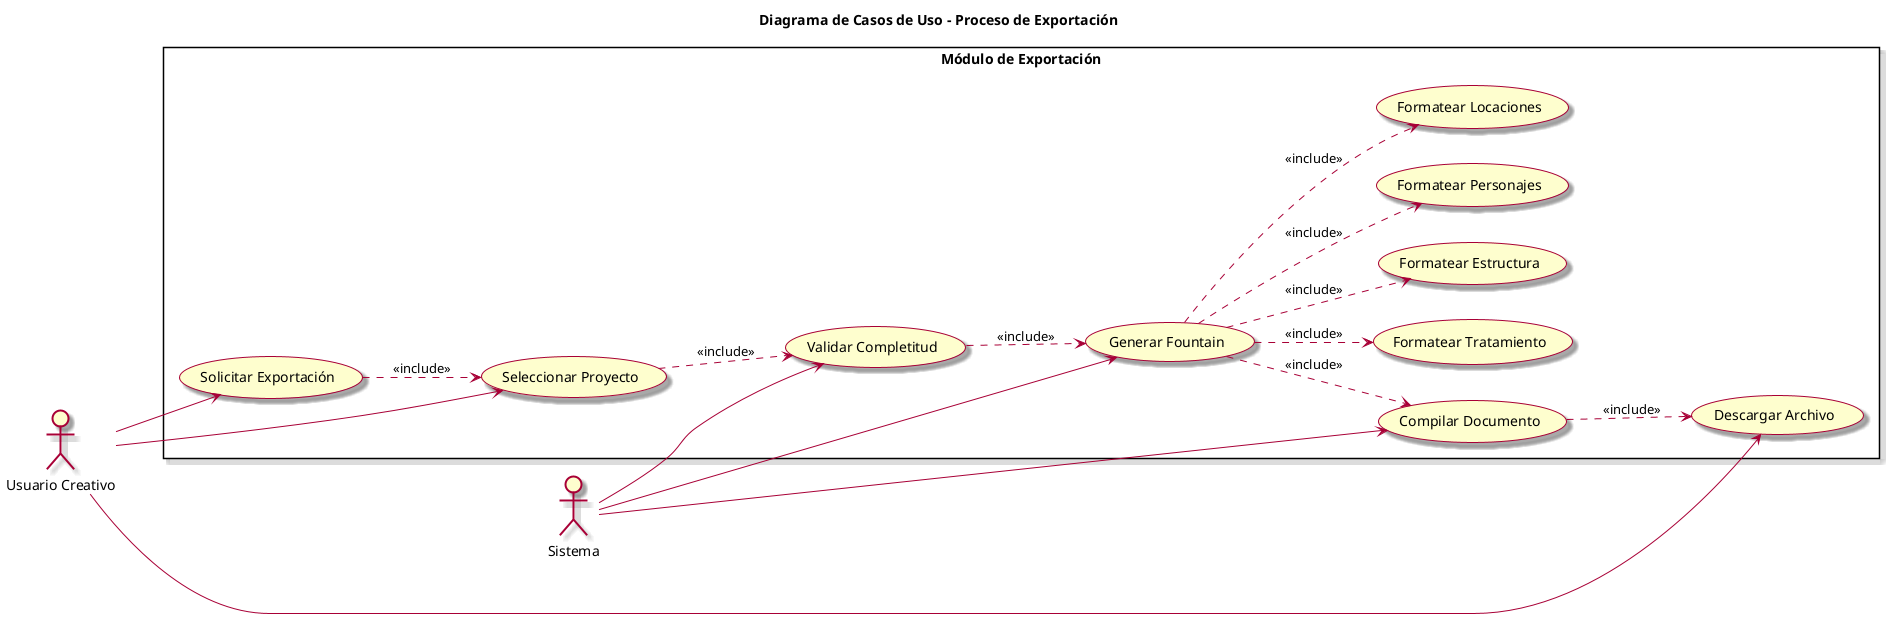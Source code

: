 @startuml Proceso_Exportacion
title Diagrama de Casos de Uso - Proceso de Exportación
skin rose

left to right direction
skinparam packageStyle rectangle

actor "Usuario Creativo" as User
actor "Sistema" as System

rectangle "Módulo de Exportación" {
    usecase "Solicitar Exportación" as UCX1
    usecase "Seleccionar Proyecto" as UCX2
    usecase "Validar Completitud" as UCX3
    usecase "Generar Fountain" as UCX4
    usecase "Formatear Tratamiento" as UCX5
    usecase "Formatear Estructura" as UCX6
    usecase "Formatear Personajes" as UCX7
    usecase "Formatear Locaciones" as UCX8
    usecase "Compilar Documento" as UCX9
    usecase "Descargar Archivo" as UCX10
}

User --> UCX1
User --> UCX2
User --> UCX10

System --> UCX3
System --> UCX4
System --> UCX9

' Include relationships
UCX1 ..> UCX2 : <<include>>
UCX2 ..> UCX3 : <<include>>
UCX3 ..> UCX4 : <<include>>
UCX4 ..> UCX5 : <<include>>
UCX4 ..> UCX6 : <<include>>
UCX4 ..> UCX7 : <<include>>
UCX4 ..> UCX8 : <<include>>
UCX4 ..> UCX9 : <<include>>
UCX9 ..> UCX10 : <<include>>

@enduml